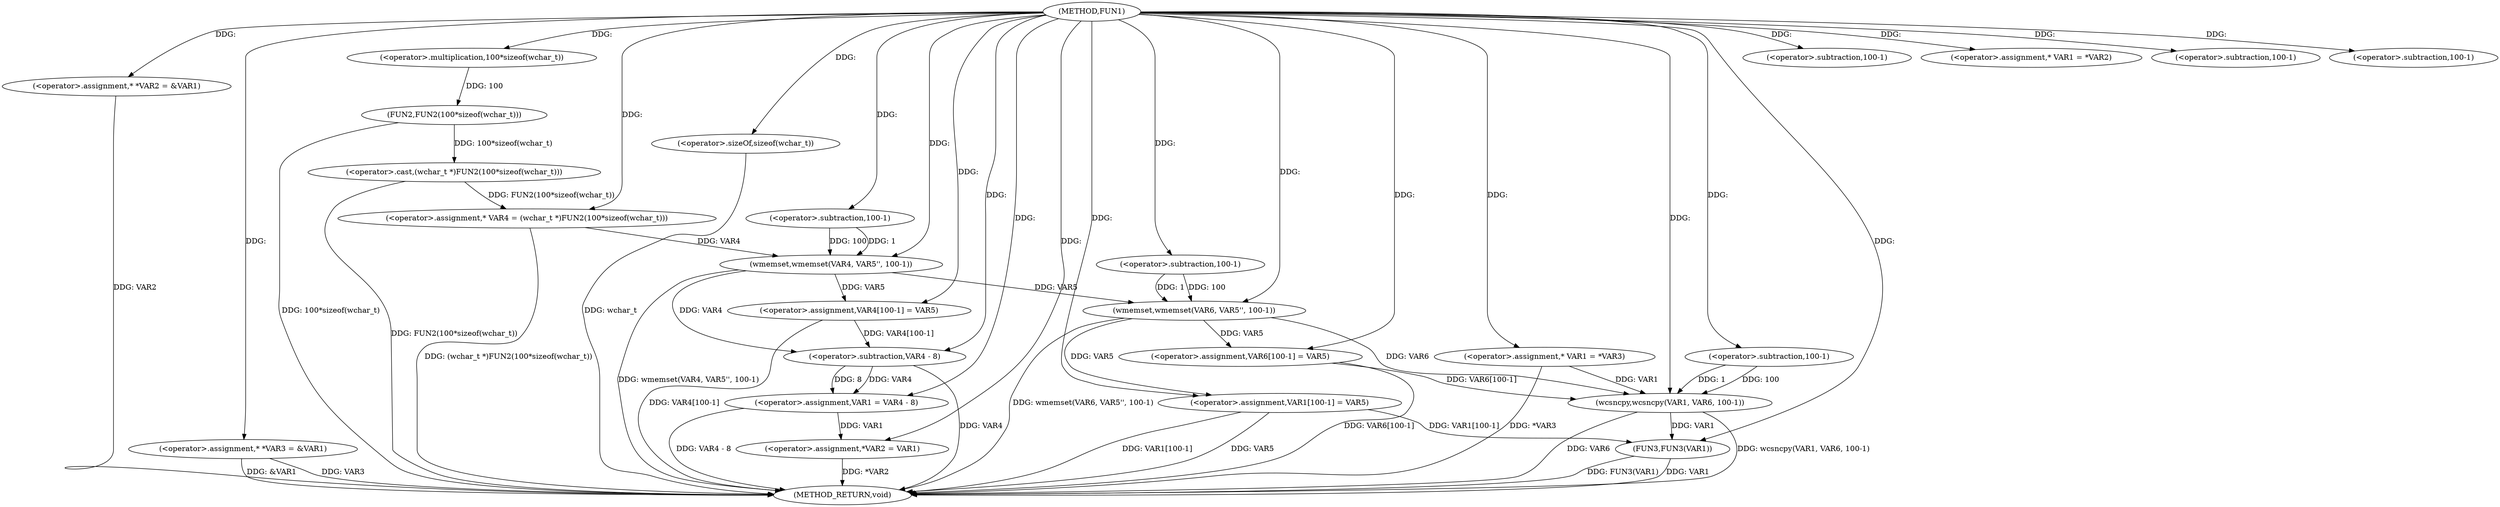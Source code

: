 digraph FUN1 {  
"1000100" [label = "(METHOD,FUN1)" ]
"1000187" [label = "(METHOD_RETURN,void)" ]
"1000104" [label = "(<operator>.assignment,* *VAR2 = &VAR1)" ]
"1000109" [label = "(<operator>.assignment,* *VAR3 = &VAR1)" ]
"1000114" [label = "(<operator>.assignment,* VAR4 = (wchar_t *)FUN2(100*sizeof(wchar_t)))" ]
"1000116" [label = "(<operator>.cast,(wchar_t *)FUN2(100*sizeof(wchar_t)))" ]
"1000118" [label = "(FUN2,FUN2(100*sizeof(wchar_t)))" ]
"1000119" [label = "(<operator>.multiplication,100*sizeof(wchar_t))" ]
"1000121" [label = "(<operator>.sizeOf,sizeof(wchar_t))" ]
"1000123" [label = "(wmemset,wmemset(VAR4, VAR5'', 100-1))" ]
"1000126" [label = "(<operator>.subtraction,100-1)" ]
"1000129" [label = "(<operator>.assignment,VAR4[100-1] = VAR5)" ]
"1000132" [label = "(<operator>.subtraction,100-1)" ]
"1000138" [label = "(<operator>.assignment,* VAR1 = *VAR2)" ]
"1000142" [label = "(<operator>.assignment,VAR1 = VAR4 - 8)" ]
"1000144" [label = "(<operator>.subtraction,VAR4 - 8)" ]
"1000147" [label = "(<operator>.assignment,*VAR2 = VAR1)" ]
"1000153" [label = "(<operator>.assignment,* VAR1 = *VAR3)" ]
"1000159" [label = "(wmemset,wmemset(VAR6, VAR5'', 100-1))" ]
"1000162" [label = "(<operator>.subtraction,100-1)" ]
"1000165" [label = "(<operator>.assignment,VAR6[100-1] = VAR5)" ]
"1000168" [label = "(<operator>.subtraction,100-1)" ]
"1000172" [label = "(wcsncpy,wcsncpy(VAR1, VAR6, 100-1))" ]
"1000175" [label = "(<operator>.subtraction,100-1)" ]
"1000178" [label = "(<operator>.assignment,VAR1[100-1] = VAR5)" ]
"1000181" [label = "(<operator>.subtraction,100-1)" ]
"1000185" [label = "(FUN3,FUN3(VAR1))" ]
  "1000185" -> "1000187"  [ label = "DDG: FUN3(VAR1)"] 
  "1000104" -> "1000187"  [ label = "DDG: VAR2"] 
  "1000123" -> "1000187"  [ label = "DDG: wmemset(VAR4, VAR5'', 100-1)"] 
  "1000147" -> "1000187"  [ label = "DDG: *VAR2"] 
  "1000116" -> "1000187"  [ label = "DDG: FUN2(100*sizeof(wchar_t))"] 
  "1000109" -> "1000187"  [ label = "DDG: VAR3"] 
  "1000118" -> "1000187"  [ label = "DDG: 100*sizeof(wchar_t)"] 
  "1000159" -> "1000187"  [ label = "DDG: wmemset(VAR6, VAR5'', 100-1)"] 
  "1000129" -> "1000187"  [ label = "DDG: VAR4[100-1]"] 
  "1000185" -> "1000187"  [ label = "DDG: VAR1"] 
  "1000172" -> "1000187"  [ label = "DDG: wcsncpy(VAR1, VAR6, 100-1)"] 
  "1000178" -> "1000187"  [ label = "DDG: VAR1[100-1]"] 
  "1000165" -> "1000187"  [ label = "DDG: VAR6[100-1]"] 
  "1000178" -> "1000187"  [ label = "DDG: VAR5"] 
  "1000153" -> "1000187"  [ label = "DDG: *VAR3"] 
  "1000142" -> "1000187"  [ label = "DDG: VAR4 - 8"] 
  "1000121" -> "1000187"  [ label = "DDG: wchar_t"] 
  "1000144" -> "1000187"  [ label = "DDG: VAR4"] 
  "1000109" -> "1000187"  [ label = "DDG: &VAR1"] 
  "1000114" -> "1000187"  [ label = "DDG: (wchar_t *)FUN2(100*sizeof(wchar_t))"] 
  "1000172" -> "1000187"  [ label = "DDG: VAR6"] 
  "1000100" -> "1000104"  [ label = "DDG: "] 
  "1000100" -> "1000109"  [ label = "DDG: "] 
  "1000116" -> "1000114"  [ label = "DDG: FUN2(100*sizeof(wchar_t))"] 
  "1000100" -> "1000114"  [ label = "DDG: "] 
  "1000118" -> "1000116"  [ label = "DDG: 100*sizeof(wchar_t)"] 
  "1000119" -> "1000118"  [ label = "DDG: 100"] 
  "1000100" -> "1000119"  [ label = "DDG: "] 
  "1000100" -> "1000121"  [ label = "DDG: "] 
  "1000114" -> "1000123"  [ label = "DDG: VAR4"] 
  "1000100" -> "1000123"  [ label = "DDG: "] 
  "1000126" -> "1000123"  [ label = "DDG: 100"] 
  "1000126" -> "1000123"  [ label = "DDG: 1"] 
  "1000100" -> "1000126"  [ label = "DDG: "] 
  "1000123" -> "1000129"  [ label = "DDG: VAR5"] 
  "1000100" -> "1000129"  [ label = "DDG: "] 
  "1000100" -> "1000132"  [ label = "DDG: "] 
  "1000100" -> "1000138"  [ label = "DDG: "] 
  "1000144" -> "1000142"  [ label = "DDG: VAR4"] 
  "1000144" -> "1000142"  [ label = "DDG: 8"] 
  "1000100" -> "1000142"  [ label = "DDG: "] 
  "1000129" -> "1000144"  [ label = "DDG: VAR4[100-1]"] 
  "1000123" -> "1000144"  [ label = "DDG: VAR4"] 
  "1000100" -> "1000144"  [ label = "DDG: "] 
  "1000142" -> "1000147"  [ label = "DDG: VAR1"] 
  "1000100" -> "1000147"  [ label = "DDG: "] 
  "1000100" -> "1000153"  [ label = "DDG: "] 
  "1000100" -> "1000159"  [ label = "DDG: "] 
  "1000123" -> "1000159"  [ label = "DDG: VAR5"] 
  "1000162" -> "1000159"  [ label = "DDG: 100"] 
  "1000162" -> "1000159"  [ label = "DDG: 1"] 
  "1000100" -> "1000162"  [ label = "DDG: "] 
  "1000159" -> "1000165"  [ label = "DDG: VAR5"] 
  "1000100" -> "1000165"  [ label = "DDG: "] 
  "1000100" -> "1000168"  [ label = "DDG: "] 
  "1000153" -> "1000172"  [ label = "DDG: VAR1"] 
  "1000100" -> "1000172"  [ label = "DDG: "] 
  "1000159" -> "1000172"  [ label = "DDG: VAR6"] 
  "1000165" -> "1000172"  [ label = "DDG: VAR6[100-1]"] 
  "1000175" -> "1000172"  [ label = "DDG: 100"] 
  "1000175" -> "1000172"  [ label = "DDG: 1"] 
  "1000100" -> "1000175"  [ label = "DDG: "] 
  "1000100" -> "1000178"  [ label = "DDG: "] 
  "1000159" -> "1000178"  [ label = "DDG: VAR5"] 
  "1000100" -> "1000181"  [ label = "DDG: "] 
  "1000178" -> "1000185"  [ label = "DDG: VAR1[100-1]"] 
  "1000172" -> "1000185"  [ label = "DDG: VAR1"] 
  "1000100" -> "1000185"  [ label = "DDG: "] 
}

